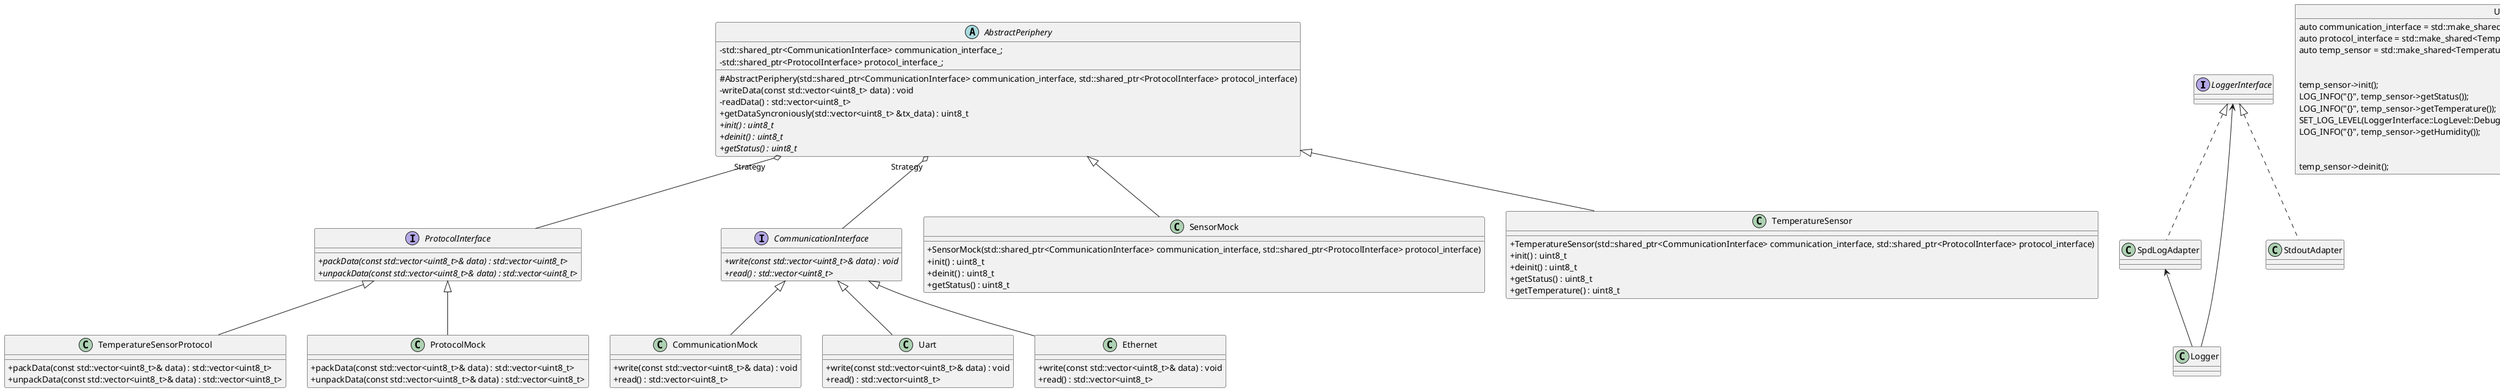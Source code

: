 @startuml reg-manager
'https://plantuml.com/class-diagram
skinparam classAttributeIconSize 0

'Classes

interface LoggerInterface {
}

class Logger {
}

class SpdLogAdapter {
}

class StdoutAdapter {
}

abstract AbstractPeriphery {
    #AbstractPeriphery(std::shared_ptr<CommunicationInterface> communication_interface, std::shared_ptr<ProtocolInterface> protocol_interface)
    -std::shared_ptr<CommunicationInterface> communication_interface_;
    -std::shared_ptr<ProtocolInterface> protocol_interface_;
    -writeData(const std::vector<uint8_t> data) : void
    -readData() : std::vector<uint8_t>
    +getDataSyncroniously(std::vector<uint8_t> &tx_data) : uint8_t
    +{abstract}init() : uint8_t
    +{abstract}deinit() : uint8_t
    +{abstract}getStatus() : uint8_t
}

class SensorMock {
    +SensorMock(std::shared_ptr<CommunicationInterface> communication_interface, std::shared_ptr<ProtocolInterface> protocol_interface)
    +init() : uint8_t
    +deinit() : uint8_t
    +getStatus() : uint8_t
}

class TemperatureSensor {
    +TemperatureSensor(std::shared_ptr<CommunicationInterface> communication_interface, std::shared_ptr<ProtocolInterface> protocol_interface)
    +init() : uint8_t
    +deinit() : uint8_t
    +getStatus() : uint8_t
    +getTemperature() : uint8_t
}

interface CommunicationInterface {
    +{abstract} write(const std::vector<uint8_t>& data) : void
    +{abstract} read() : std::vector<uint8_t>
}

class CommunicationMock {
    +write(const std::vector<uint8_t>& data) : void
    +read() : std::vector<uint8_t>
}

class Uart {
    +write(const std::vector<uint8_t>& data) : void
    +read() : std::vector<uint8_t>
}

class Ethernet {
    +write(const std::vector<uint8_t>& data) : void
    +read() : std::vector<uint8_t>
}

interface ProtocolInterface {
    +{abstract}packData(const std::vector<uint8_t>& data) : std::vector<uint8_t>
    +{abstract}unpackData(const std::vector<uint8_t>& data) : std::vector<uint8_t>
}

class TemperatureSensorProtocol {
    +packData(const std::vector<uint8_t>& data) : std::vector<uint8_t>
    +unpackData(const std::vector<uint8_t>& data) : std::vector<uint8_t>
}

class ProtocolMock {
    +packData(const std::vector<uint8_t>& data) : std::vector<uint8_t>
    +unpackData(const std::vector<uint8_t>& data) : std::vector<uint8_t>
}

object UserCode {
    auto communication_interface = std::make_shared<CommunicationMock>();
    auto protocol_interface = std::make_shared<TemperatureSensorProtocol>();
    auto temp_sensor = std::make_shared<TemperatureSensor>(communication_interface, protocol_interface);
    \n
    temp_sensor->init();
    LOG_INFO("{}", temp_sensor->getStatus());
    LOG_INFO("{}", temp_sensor->getTemperature());
    SET_LOG_LEVEL(LoggerInterface::LogLevel::Debug);
    LOG_INFO("{}", temp_sensor->getHumidity());
    \n
    temp_sensor->deinit();
}

'Relations
CommunicationMock -up-|> CommunicationInterface
Uart -up-|> CommunicationInterface
Ethernet -up-|> CommunicationInterface

TemperatureSensorProtocol -up-|> ProtocolInterface
ProtocolMock -up-|> ProtocolInterface

AbstractPeriphery "Strategy" o-- CommunicationInterface
AbstractPeriphery "Strategy" o-- ProtocolInterface

Logger -up-> LoggerInterface
Logger -up-> SpdLogAdapter
SpdLogAdapter .up.|> LoggerInterface
StdoutAdapter .up.|> LoggerInterface

SensorMock -up-|> AbstractPeriphery
TemperatureSensor -up-|> AbstractPeriphery

'Notes

@enduml
